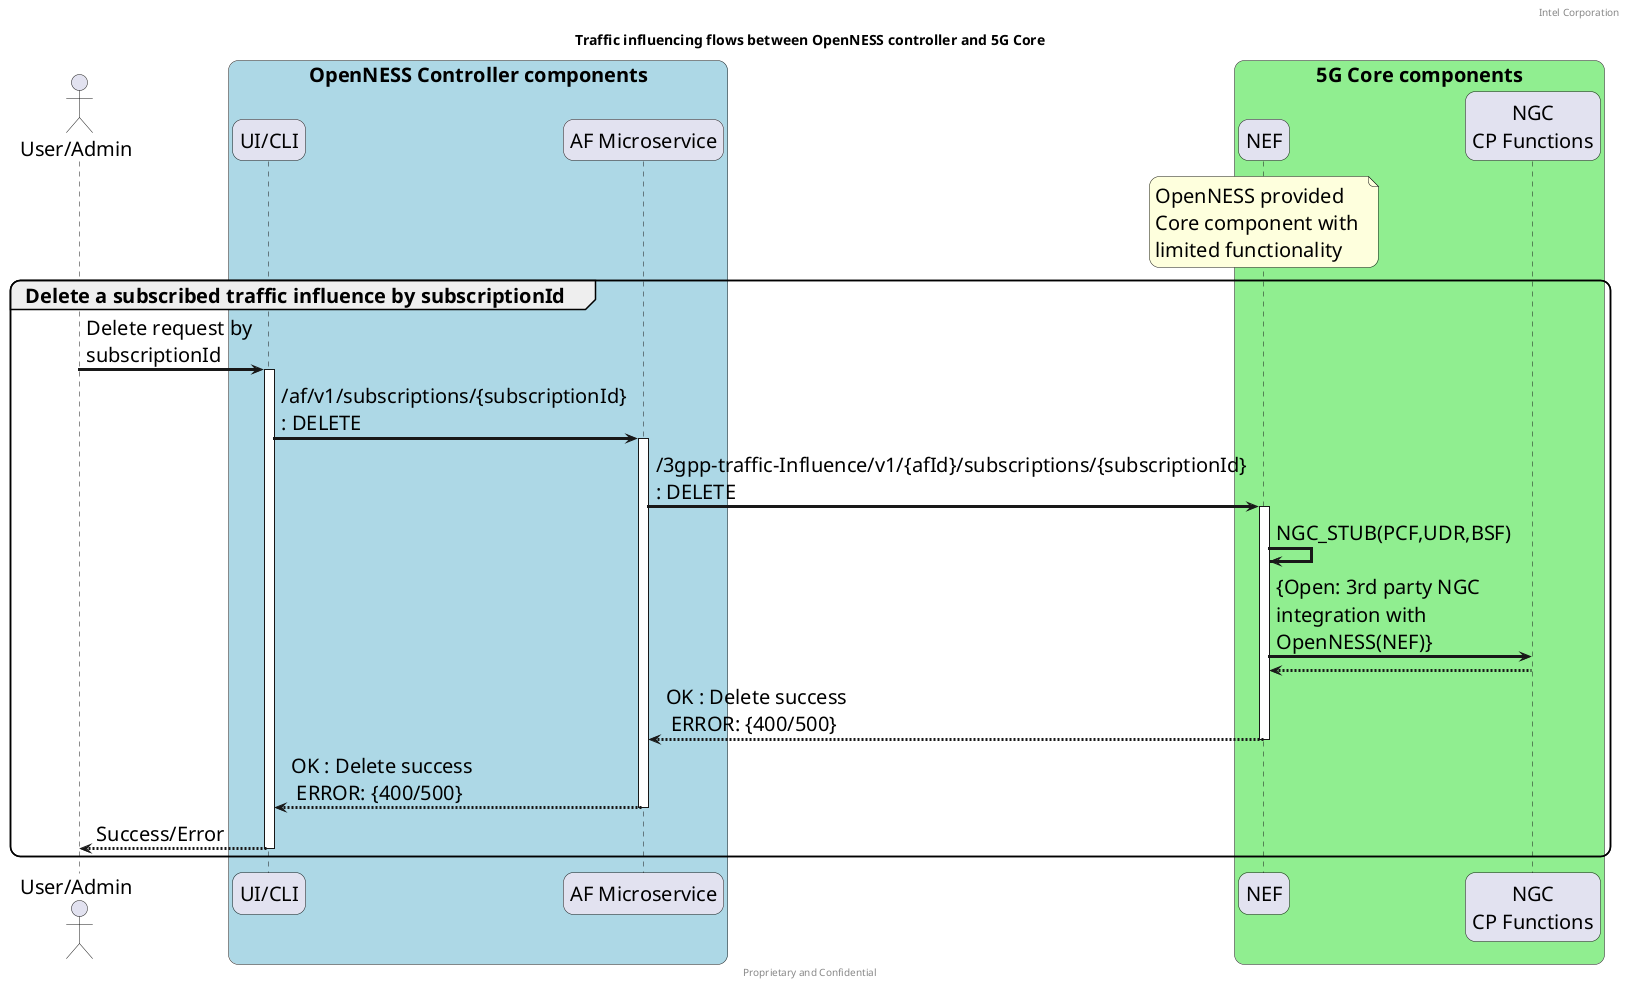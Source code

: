 @startuml
/' SPDX-License-Identifier: Apache-2.0
   Copyright (c) 2020 Intel Corporation
'/
skinparam monochrome false
skinparam roundcorner 20
skinparam defaultFontName "Intel Clear"
skinparam defaultFontSize 20
skinparam maxmessagesize 300
skinparam sequenceArrowThickness 3

header Intel Corporation
footer Proprietary and Confidential
title Traffic influencing flows between OpenNESS controller and 5G Core

actor "User/Admin" as user
box "OpenNESS Controller components" #LightBlue
    participant "UI/CLI" as cnca 
    participant "AF Microservice" as af
end box
box "5G Core components" #LightGreen
    participant "NEF" as nef
    note over nef 
        OpenNESS provided 
        Core component with 
        limited functionality
    end note
    participant "NGC\nCP Functions" as ngccp
end box


group Delete a subscribed traffic influence by subscriptionId
    user -> cnca : Delete request by subscriptionId
    activate cnca
    cnca -> af : /af/v1/subscriptions/{subscriptionId} : DELETE
    activate af
    af -> nef : /3gpp-traffic-Influence/v1/{afId}/subscriptions/{subscriptionId} : DELETE
    activate nef
    nef -> nef : NGC_STUB(PCF,UDR,BSF)
    nef -> ngccp : {Open: 3rd party NGC integration with OpenNESS(NEF)}
    ngccp --> nef :
    nef --> af : OK : Delete success \n ERROR: {400/500}
    deactivate nef
    af --> cnca : OK : Delete success \n ERROR: {400/500}
    deactivate af
    cnca --> user : Success/Error
    deactivate cnca
end group

@enduml

